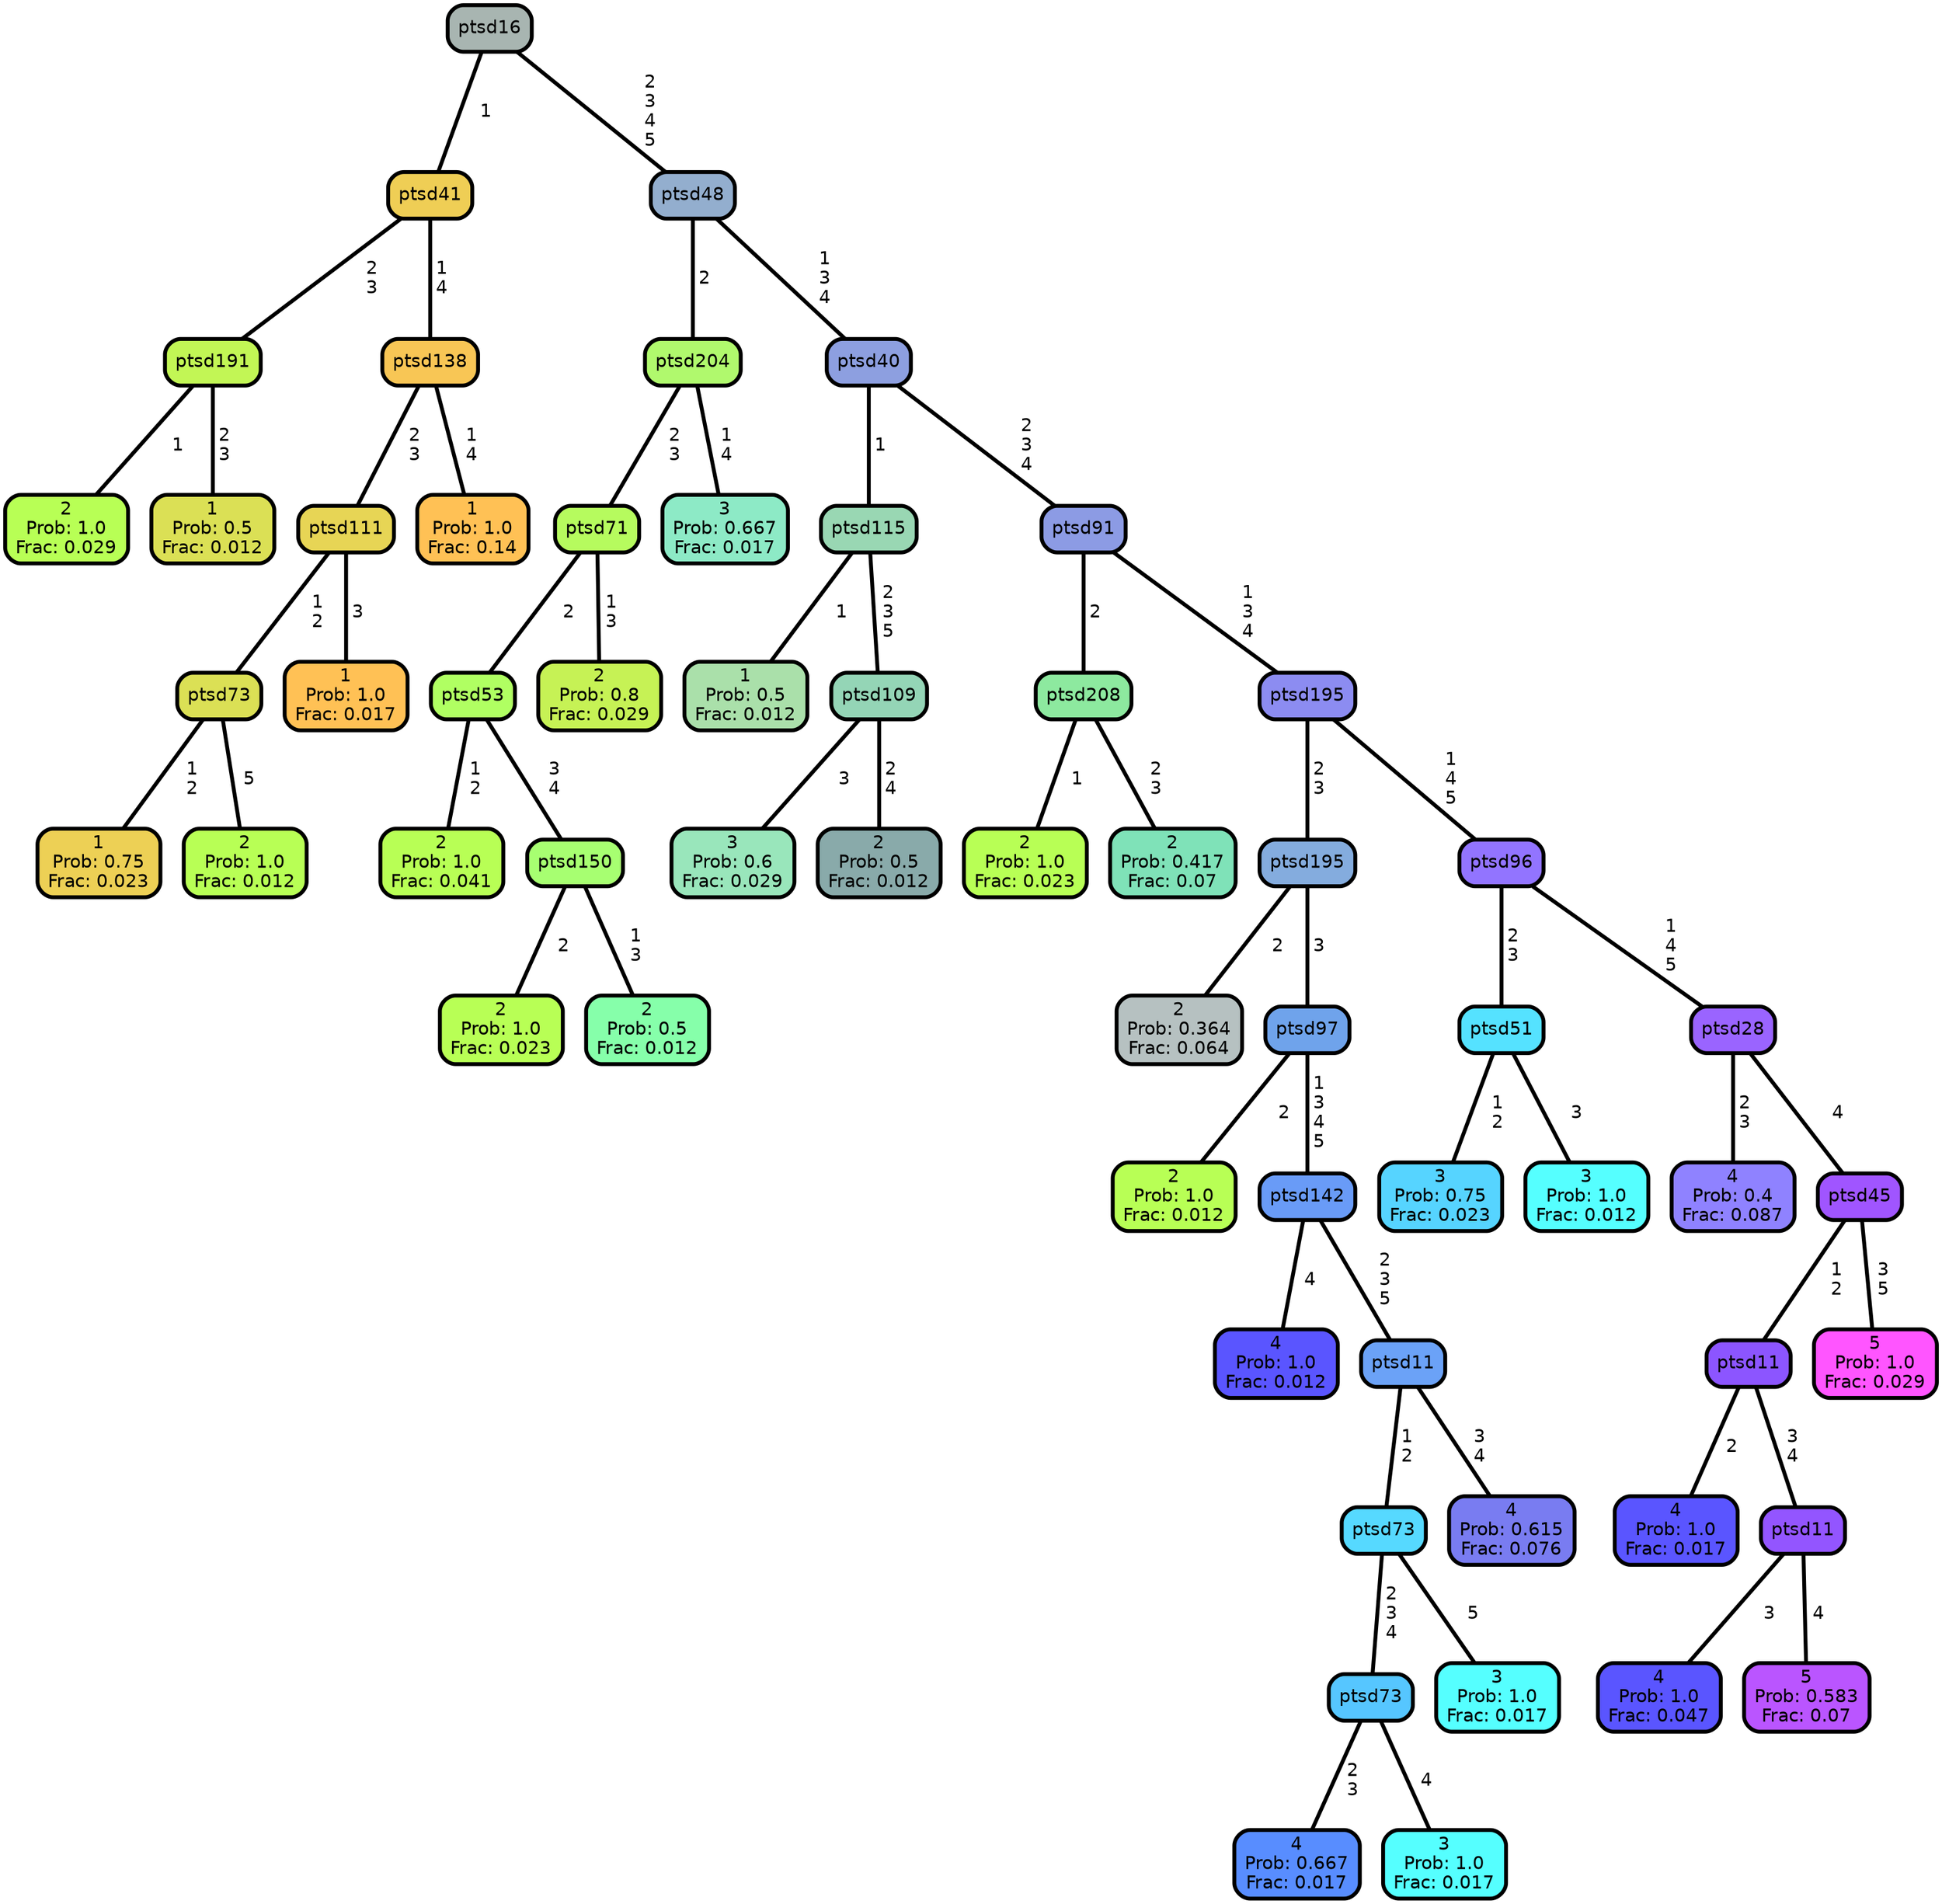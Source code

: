 graph Tree {
node [shape=box, style="filled, rounded",color="black",penwidth="3",fontcolor="black",                 fontname=helvetica] ;
graph [ranksep="0 equally", splines=straight,                 bgcolor=transparent, dpi=200] ;
edge [fontname=helvetica, color=black] ;
0 [label="2
Prob: 1.0
Frac: 0.029", fillcolor="#b8ff55"] ;
1 [label="ptsd191", fillcolor="#c2f655"] ;
2 [label="1
Prob: 0.5
Frac: 0.012", fillcolor="#dbe055"] ;
3 [label="ptsd41", fillcolor="#efce55"] ;
4 [label="1
Prob: 0.75
Frac: 0.023", fillcolor="#edd055"] ;
5 [label="ptsd73", fillcolor="#dbe055"] ;
6 [label="2
Prob: 1.0
Frac: 0.012", fillcolor="#b8ff55"] ;
7 [label="ptsd111", fillcolor="#e7d555"] ;
8 [label="1
Prob: 1.0
Frac: 0.017", fillcolor="#ffc155"] ;
9 [label="ptsd138", fillcolor="#f8c655"] ;
10 [label="1
Prob: 1.0
Frac: 0.14", fillcolor="#ffc155"] ;
11 [label="ptsd16", fillcolor="#a8b5b1"] ;
12 [label="2
Prob: 1.0
Frac: 0.041", fillcolor="#b8ff55"] ;
13 [label="ptsd53", fillcolor="#b0ff62"] ;
14 [label="2
Prob: 1.0
Frac: 0.023", fillcolor="#b8ff55"] ;
15 [label="ptsd150", fillcolor="#a7ff71"] ;
16 [label="2
Prob: 0.5
Frac: 0.012", fillcolor="#86ffaa"] ;
17 [label="ptsd71", fillcolor="#b6fb5e"] ;
18 [label="2
Prob: 0.8
Frac: 0.029", fillcolor="#c6f255"] ;
19 [label="ptsd204", fillcolor="#b0f96d"] ;
20 [label="3
Prob: 0.667
Frac: 0.017", fillcolor="#8deac6"] ;
21 [label="ptsd48", fillcolor="#93aece"] ;
22 [label="1
Prob: 0.5
Frac: 0.012", fillcolor="#aae0aa"] ;
23 [label="ptsd115", fillcolor="#99d7b3"] ;
24 [label="3
Prob: 0.6
Frac: 0.029", fillcolor="#99e6bb"] ;
25 [label="ptsd109", fillcolor="#94d5b6"] ;
26 [label="2
Prob: 0.5
Frac: 0.012", fillcolor="#89aaaa"] ;
27 [label="ptsd40", fillcolor="#8d9fe0"] ;
28 [label="2
Prob: 1.0
Frac: 0.023", fillcolor="#b8ff55"] ;
29 [label="ptsd208", fillcolor="#8de99f"] ;
30 [label="2
Prob: 0.417
Frac: 0.07", fillcolor="#7fe2b8"] ;
31 [label="ptsd91", fillcolor="#8c9be4"] ;
32 [label="2
Prob: 0.364
Frac: 0.064", fillcolor="#b6c1c1"] ;
33 [label="ptsd195", fillcolor="#84acde"] ;
34 [label="2
Prob: 1.0
Frac: 0.012", fillcolor="#b8ff55"] ;
35 [label="ptsd97", fillcolor="#6fa3eb"] ;
36 [label="4
Prob: 1.0
Frac: 0.012", fillcolor="#5a55ff"] ;
37 [label="ptsd142", fillcolor="#699bf7"] ;
38 [label="4
Prob: 0.667
Frac: 0.017", fillcolor="#588dff"] ;
39 [label="ptsd73", fillcolor="#56c6ff"] ;
40 [label="3
Prob: 1.0
Frac: 0.017", fillcolor="#55ffff"] ;
41 [label="ptsd73", fillcolor="#56d9ff"] ;
42 [label="3
Prob: 1.0
Frac: 0.017", fillcolor="#55ffff"] ;
43 [label="ptsd11", fillcolor="#6ba2f7"] ;
44 [label="4
Prob: 0.615
Frac: 0.076", fillcolor="#797cf1"] ;
45 [label="ptsd195", fillcolor="#8c8cf1"] ;
46 [label="3
Prob: 0.75
Frac: 0.023", fillcolor="#56d4ff"] ;
47 [label="ptsd51", fillcolor="#55e2ff"] ;
48 [label="3
Prob: 1.0
Frac: 0.012", fillcolor="#55ffff"] ;
49 [label="ptsd96", fillcolor="#9274ff"] ;
50 [label="4
Prob: 0.4
Frac: 0.087", fillcolor="#8f82ff"] ;
51 [label="ptsd28", fillcolor="#9a64ff"] ;
52 [label="4
Prob: 1.0
Frac: 0.017", fillcolor="#5a55ff"] ;
53 [label="ptsd11", fillcolor="#8c55ff"] ;
54 [label="4
Prob: 1.0
Frac: 0.047", fillcolor="#5a55ff"] ;
55 [label="ptsd11", fillcolor="#9355ff"] ;
56 [label="5
Prob: 0.583
Frac: 0.07", fillcolor="#ba55ff"] ;
57 [label="ptsd45", fillcolor="#a055ff"] ;
58 [label="5
Prob: 1.0
Frac: 0.029", fillcolor="#ff55ff"] ;
1 -- 0 [label=" 1",penwidth=3] ;
1 -- 2 [label=" 2\n 3",penwidth=3] ;
3 -- 1 [label=" 2\n 3",penwidth=3] ;
3 -- 9 [label=" 1\n 4",penwidth=3] ;
5 -- 4 [label=" 1\n 2",penwidth=3] ;
5 -- 6 [label=" 5",penwidth=3] ;
7 -- 5 [label=" 1\n 2",penwidth=3] ;
7 -- 8 [label=" 3",penwidth=3] ;
9 -- 7 [label=" 2\n 3",penwidth=3] ;
9 -- 10 [label=" 1\n 4",penwidth=3] ;
11 -- 3 [label=" 1",penwidth=3] ;
11 -- 21 [label=" 2\n 3\n 4\n 5",penwidth=3] ;
13 -- 12 [label=" 1\n 2",penwidth=3] ;
13 -- 15 [label=" 3\n 4",penwidth=3] ;
15 -- 14 [label=" 2",penwidth=3] ;
15 -- 16 [label=" 1\n 3",penwidth=3] ;
17 -- 13 [label=" 2",penwidth=3] ;
17 -- 18 [label=" 1\n 3",penwidth=3] ;
19 -- 17 [label=" 2\n 3",penwidth=3] ;
19 -- 20 [label=" 1\n 4",penwidth=3] ;
21 -- 19 [label=" 2",penwidth=3] ;
21 -- 27 [label=" 1\n 3\n 4",penwidth=3] ;
23 -- 22 [label=" 1",penwidth=3] ;
23 -- 25 [label=" 2\n 3\n 5",penwidth=3] ;
25 -- 24 [label=" 3",penwidth=3] ;
25 -- 26 [label=" 2\n 4",penwidth=3] ;
27 -- 23 [label=" 1",penwidth=3] ;
27 -- 31 [label=" 2\n 3\n 4",penwidth=3] ;
29 -- 28 [label=" 1",penwidth=3] ;
29 -- 30 [label=" 2\n 3",penwidth=3] ;
31 -- 29 [label=" 2",penwidth=3] ;
31 -- 45 [label=" 1\n 3\n 4",penwidth=3] ;
33 -- 32 [label=" 2",penwidth=3] ;
33 -- 35 [label=" 3",penwidth=3] ;
35 -- 34 [label=" 2",penwidth=3] ;
35 -- 37 [label=" 1\n 3\n 4\n 5",penwidth=3] ;
37 -- 36 [label=" 4",penwidth=3] ;
37 -- 43 [label=" 2\n 3\n 5",penwidth=3] ;
39 -- 38 [label=" 2\n 3",penwidth=3] ;
39 -- 40 [label=" 4",penwidth=3] ;
41 -- 39 [label=" 2\n 3\n 4",penwidth=3] ;
41 -- 42 [label=" 5",penwidth=3] ;
43 -- 41 [label=" 1\n 2",penwidth=3] ;
43 -- 44 [label=" 3\n 4",penwidth=3] ;
45 -- 33 [label=" 2\n 3",penwidth=3] ;
45 -- 49 [label=" 1\n 4\n 5",penwidth=3] ;
47 -- 46 [label=" 1\n 2",penwidth=3] ;
47 -- 48 [label=" 3",penwidth=3] ;
49 -- 47 [label=" 2\n 3",penwidth=3] ;
49 -- 51 [label=" 1\n 4\n 5",penwidth=3] ;
51 -- 50 [label=" 2\n 3",penwidth=3] ;
51 -- 57 [label=" 4",penwidth=3] ;
53 -- 52 [label=" 2",penwidth=3] ;
53 -- 55 [label=" 3\n 4",penwidth=3] ;
55 -- 54 [label=" 3",penwidth=3] ;
55 -- 56 [label=" 4",penwidth=3] ;
57 -- 53 [label=" 1\n 2",penwidth=3] ;
57 -- 58 [label=" 3\n 5",penwidth=3] ;
{rank = same;}}